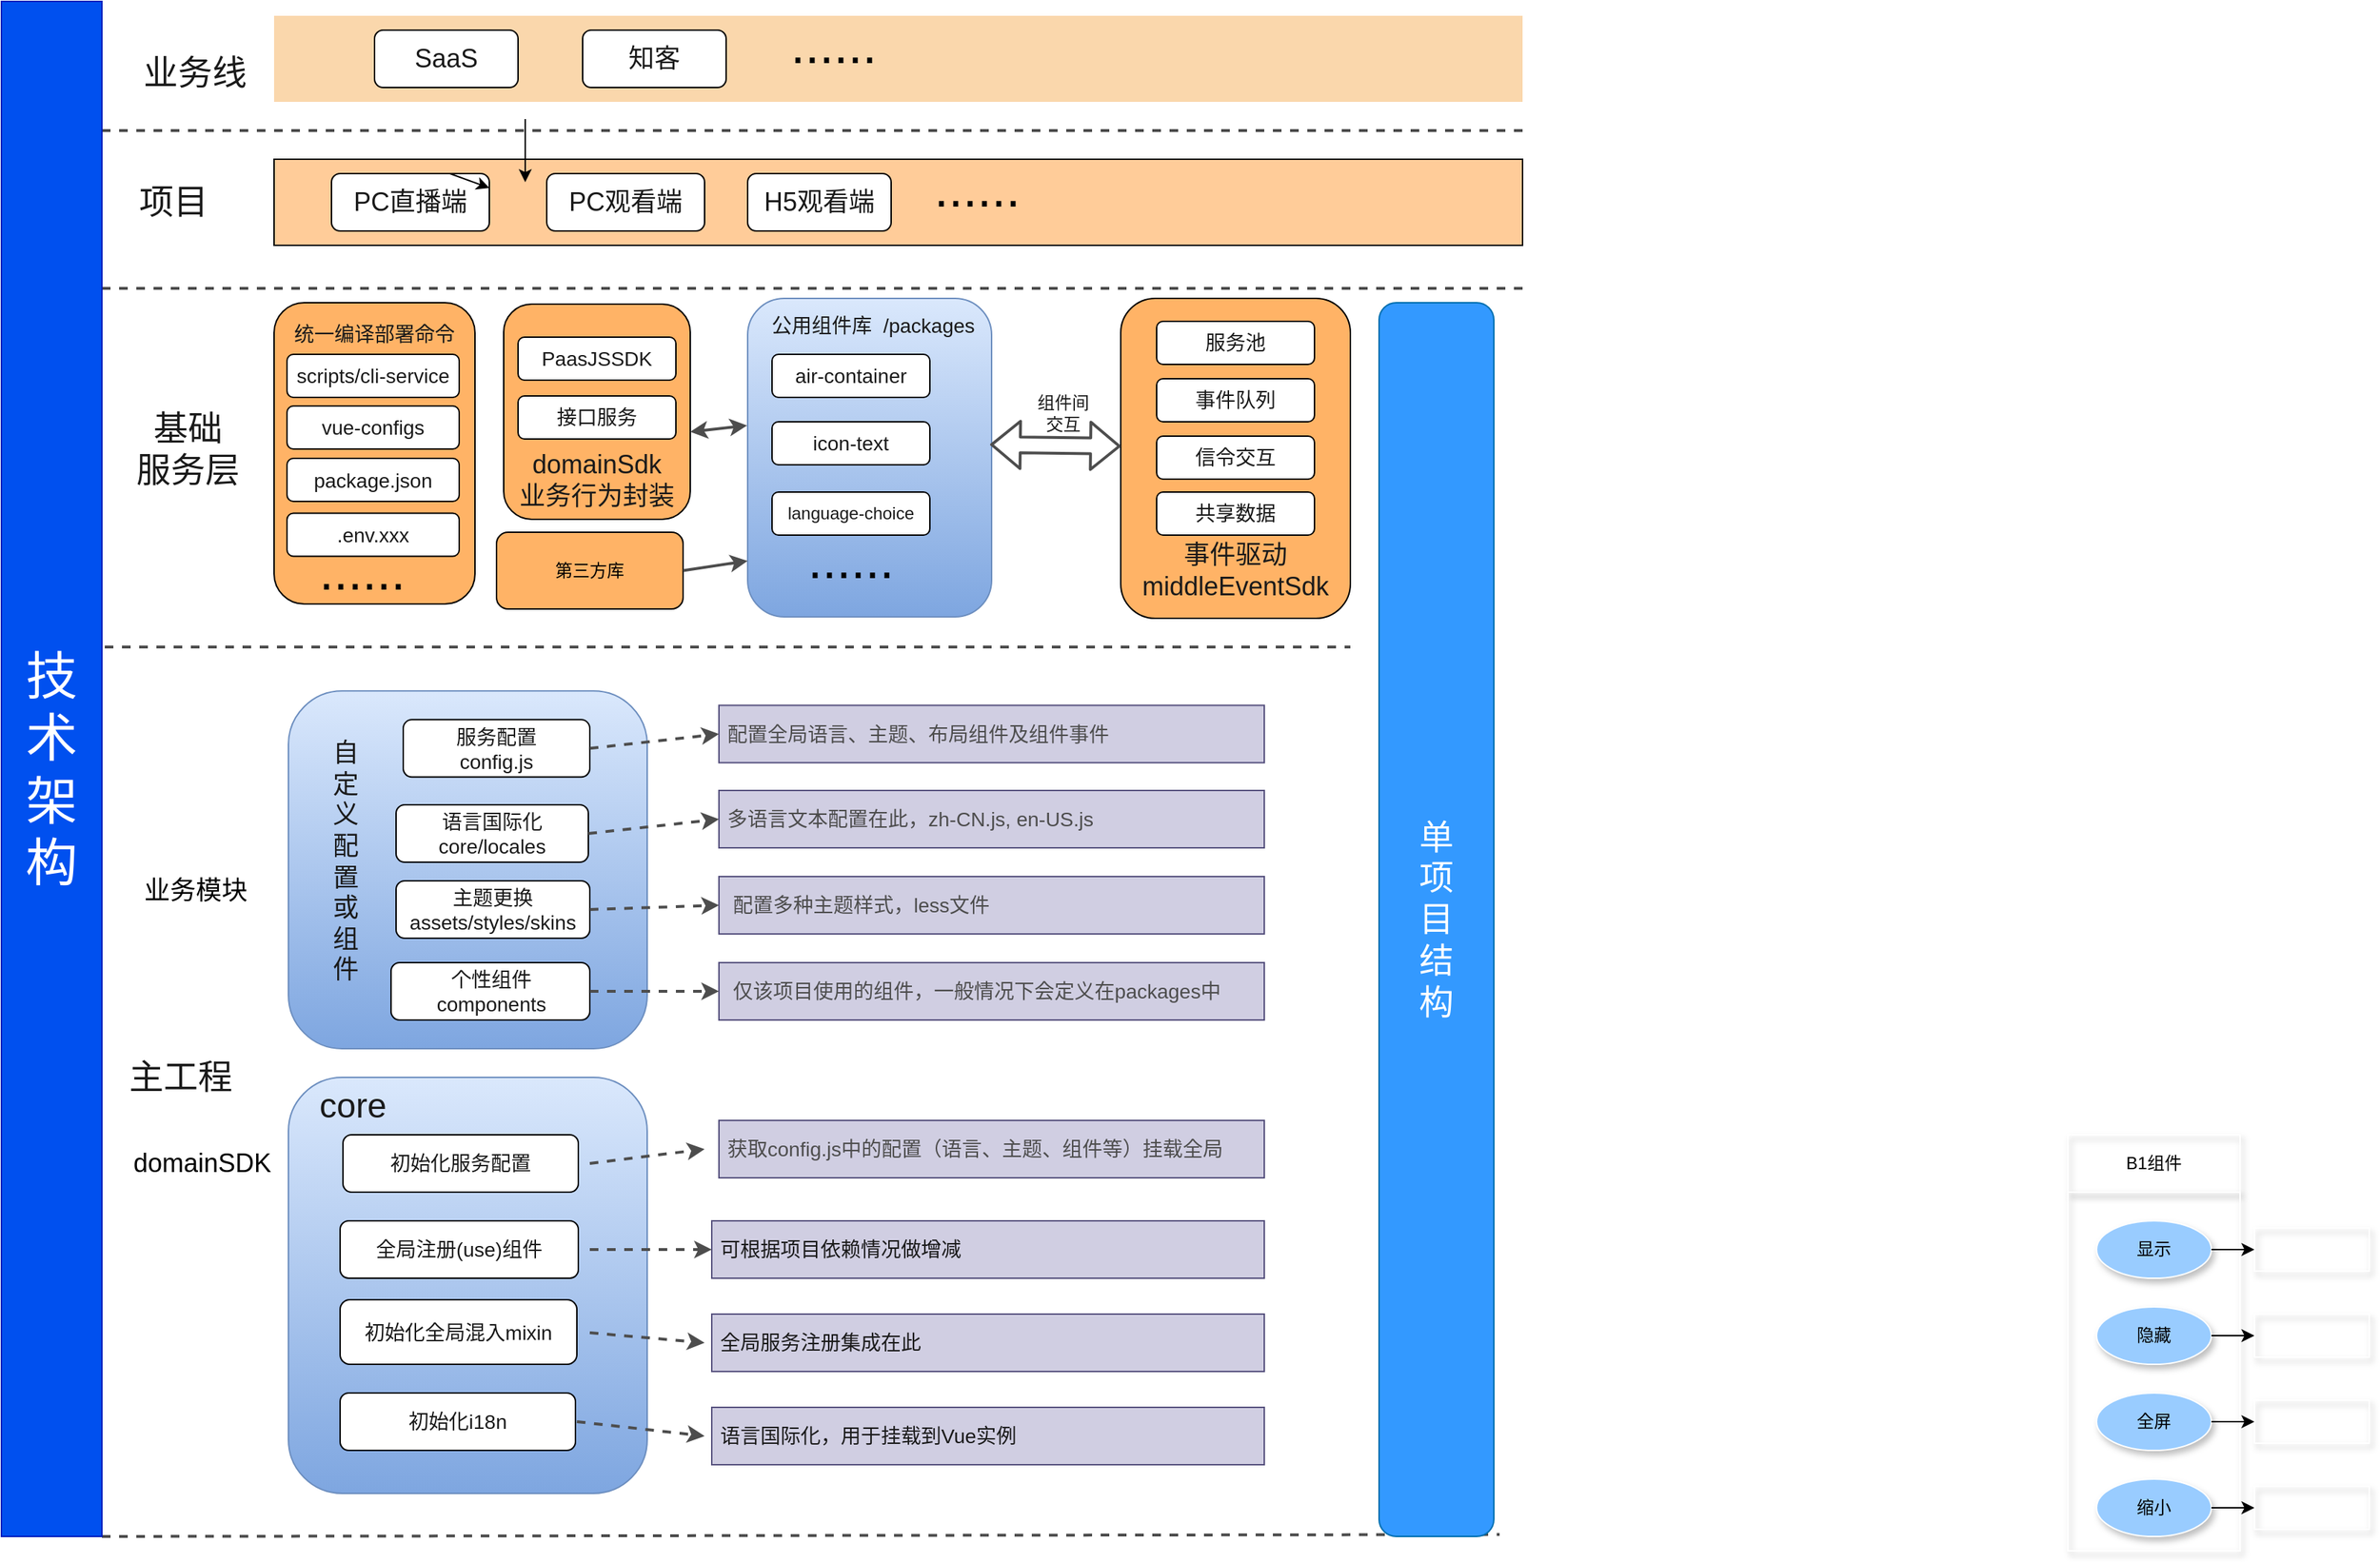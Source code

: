 <mxfile>
    <diagram id="jk-mDYcw6juqVpxIaa4l" name="第 1 页">
        <mxGraphModel dx="766" dy="554" grid="1" gridSize="10" guides="1" tooltips="1" connect="1" arrows="1" fold="1" page="1" pageScale="1" pageWidth="1920" pageHeight="1200" background="#ffffff" math="0" shadow="0">
            <root>
                <mxCell id="0"/>
                <mxCell id="1" parent="0"/>
                <mxCell id="139" value="" style="group" parent="1" vertex="1" connectable="0">
                    <mxGeometry x="1480" y="800" width="210" height="290" as="geometry"/>
                </mxCell>
                <mxCell id="64" value="B1组件" style="rounded=0;whiteSpace=wrap;html=1;shadow=1;strokeColor=#FFFFFF;fillColor=none;" parent="139" vertex="1">
                    <mxGeometry width="120" height="40" as="geometry"/>
                </mxCell>
                <mxCell id="138" value="" style="group" parent="139" vertex="1" connectable="0">
                    <mxGeometry y="40" width="210" height="250" as="geometry"/>
                </mxCell>
                <mxCell id="66" value="" style="rounded=0;whiteSpace=wrap;html=1;shadow=1;strokeColor=#FFFFFF;fillColor=none;" parent="138" vertex="1">
                    <mxGeometry width="120" height="250" as="geometry"/>
                </mxCell>
                <mxCell id="72" value="&lt;font color=&quot;#000000&quot;&gt;显示&lt;/font&gt;" style="ellipse;whiteSpace=wrap;html=1;shadow=1;strokeColor=#FFFFFF;fillColor=#99CCFF;" parent="138" vertex="1">
                    <mxGeometry x="20" y="20" width="80" height="40" as="geometry"/>
                </mxCell>
                <mxCell id="73" value="&lt;font color=&quot;#000000&quot;&gt;隐藏&lt;/font&gt;" style="ellipse;whiteSpace=wrap;html=1;shadow=1;strokeColor=#FFFFFF;fillColor=#99CCFF;" parent="138" vertex="1">
                    <mxGeometry x="20" y="80" width="80" height="40" as="geometry"/>
                </mxCell>
                <mxCell id="74" value="&lt;font color=&quot;#000000&quot;&gt;全屏&lt;/font&gt;" style="ellipse;whiteSpace=wrap;html=1;shadow=1;strokeColor=#FFFFFF;fillColor=#99CCFF;" parent="138" vertex="1">
                    <mxGeometry x="20" y="140" width="80" height="40" as="geometry"/>
                </mxCell>
                <mxCell id="92" value="&lt;font color=&quot;#000000&quot;&gt;缩小&lt;/font&gt;" style="ellipse;whiteSpace=wrap;html=1;shadow=1;strokeColor=#FFFFFF;fillColor=#99CCFF;" parent="138" vertex="1">
                    <mxGeometry x="20" y="200" width="80" height="40" as="geometry"/>
                </mxCell>
                <mxCell id="108" value="&lt;font color=&quot;#ffffff&quot;&gt;&lt;span style=&quot;font-size: 13px ; background-color: rgba(255 , 255 , 255 , 0.01)&quot;&gt;f(1)&lt;/span&gt;&lt;/font&gt;" style="rounded=0;whiteSpace=wrap;html=1;shadow=1;strokeColor=#FFFFFF;fillColor=none;" parent="138" vertex="1">
                    <mxGeometry x="130" y="25" width="80" height="30" as="geometry"/>
                </mxCell>
                <mxCell id="109" value="&lt;font color=&quot;#ffffff&quot;&gt;&lt;span style=&quot;font-size: 13px ; background-color: rgba(255 , 255 , 255 , 0.01)&quot;&gt;f(2)&lt;/span&gt;&lt;/font&gt;" style="rounded=0;whiteSpace=wrap;html=1;shadow=1;strokeColor=#FFFFFF;fillColor=none;" parent="138" vertex="1">
                    <mxGeometry x="130" y="85" width="80" height="30" as="geometry"/>
                </mxCell>
                <mxCell id="110" value="&lt;font color=&quot;#ffffff&quot;&gt;&lt;span style=&quot;font-size: 13px ; background-color: rgba(255 , 255 , 255 , 0.01)&quot;&gt;f(3)&lt;/span&gt;&lt;/font&gt;" style="rounded=0;whiteSpace=wrap;html=1;shadow=1;strokeColor=#FFFFFF;fillColor=none;" parent="138" vertex="1">
                    <mxGeometry x="130" y="145" width="80" height="30" as="geometry"/>
                </mxCell>
                <mxCell id="111" value="&lt;font color=&quot;#ffffff&quot;&gt;&lt;span style=&quot;font-size: 13px ; background-color: rgba(255 , 255 , 255 , 0.01)&quot;&gt;f(4)&lt;/span&gt;&lt;/font&gt;" style="rounded=0;whiteSpace=wrap;html=1;shadow=1;strokeColor=#FFFFFF;fillColor=none;" parent="138" vertex="1">
                    <mxGeometry x="130" y="205" width="80" height="30" as="geometry"/>
                </mxCell>
                <mxCell id="112" style="edgeStyle=none;html=1;entryX=0;entryY=0.5;entryDx=0;entryDy=0;" parent="138" target="109" edge="1">
                    <mxGeometry relative="1" as="geometry">
                        <mxPoint x="100" y="100" as="sourcePoint"/>
                    </mxGeometry>
                </mxCell>
                <mxCell id="113" style="edgeStyle=none;html=1;entryX=0;entryY=0.5;entryDx=0;entryDy=0;" parent="138" target="108" edge="1">
                    <mxGeometry relative="1" as="geometry">
                        <mxPoint x="100" y="40" as="sourcePoint"/>
                    </mxGeometry>
                </mxCell>
                <mxCell id="114" style="edgeStyle=none;html=1;entryX=0;entryY=0.5;entryDx=0;entryDy=0;" parent="138" target="110" edge="1">
                    <mxGeometry relative="1" as="geometry">
                        <mxPoint x="100" y="160" as="sourcePoint"/>
                    </mxGeometry>
                </mxCell>
                <mxCell id="115" style="edgeStyle=none;html=1;entryX=0;entryY=0.5;entryDx=0;entryDy=0;" parent="138" target="111" edge="1">
                    <mxGeometry relative="1" as="geometry">
                        <mxPoint x="100" y="220" as="sourcePoint"/>
                    </mxGeometry>
                </mxCell>
                <mxCell id="167" value="&lt;span style=&quot;font-size: 18px&quot;&gt;domainSDK&lt;/span&gt;" style="text;html=1;strokeColor=none;fillColor=none;align=center;verticalAlign=middle;whiteSpace=wrap;rounded=0;" parent="1" vertex="1">
                    <mxGeometry x="110" y="810" width="140" height="20" as="geometry"/>
                </mxCell>
                <mxCell id="173" value="&lt;font style=&quot;font-size: 18px&quot;&gt;业务模块&lt;/font&gt;" style="text;html=1;align=center;verticalAlign=middle;resizable=0;points=[];autosize=1;strokeColor=none;" parent="1" vertex="1">
                    <mxGeometry x="130" y="620" width="90" height="20" as="geometry"/>
                </mxCell>
                <mxCell id="185" value="" style="rounded=0;whiteSpace=wrap;html=1;fillColor=#fad7ac;strokeColor=none;" parent="1" vertex="1">
                    <mxGeometry x="230" y="20" width="870" height="60" as="geometry"/>
                </mxCell>
                <mxCell id="189" value="&lt;font style=&quot;font-size: 36px&quot; color=&quot;#000000&quot;&gt;......&lt;/font&gt;" style="text;html=1;strokeColor=none;fillColor=none;align=center;verticalAlign=middle;whiteSpace=wrap;rounded=0;" parent="1" vertex="1">
                    <mxGeometry x="600" y="30" width="40" height="20" as="geometry"/>
                </mxCell>
                <mxCell id="190" value="&lt;span style=&quot;font-size: 18px&quot;&gt;知客&lt;/span&gt;" style="rounded=1;whiteSpace=wrap;html=1;fontColor=#1A1A1A;fillColor=#FFFFFF;" parent="1" vertex="1">
                    <mxGeometry x="445" y="30" width="100" height="40" as="geometry"/>
                </mxCell>
                <mxCell id="191" value="&lt;span style=&quot;font-size: 18px&quot;&gt;SaaS&lt;/span&gt;" style="rounded=1;whiteSpace=wrap;html=1;fontColor=#1A1A1A;fillColor=#FFFFFF;" parent="1" vertex="1">
                    <mxGeometry x="300" y="30" width="100" height="40" as="geometry"/>
                </mxCell>
                <mxCell id="192" value="" style="rounded=0;whiteSpace=wrap;html=1;fillColor=#FFCC99;" parent="1" vertex="1">
                    <mxGeometry x="230" y="120" width="870" height="60" as="geometry"/>
                </mxCell>
                <mxCell id="198" style="edgeStyle=none;html=1;exitX=0.75;exitY=0;exitDx=0;exitDy=0;fontColor=#1A1A1A;" parent="1" source="194" edge="1">
                    <mxGeometry relative="1" as="geometry">
                        <mxPoint x="330" y="160" as="targetPoint"/>
                    </mxGeometry>
                </mxCell>
                <mxCell id="194" value="&lt;span style=&quot;font-size: 18px&quot;&gt;PC直播端&lt;/span&gt;" style="rounded=1;whiteSpace=wrap;html=1;fontColor=#1A1A1A;fillColor=#FFFFFF;" parent="1" vertex="1">
                    <mxGeometry x="270" y="130" width="110" height="40" as="geometry"/>
                </mxCell>
                <mxCell id="195" value="&lt;span style=&quot;font-size: 18px&quot;&gt;H5观看端&lt;/span&gt;" style="rounded=1;whiteSpace=wrap;html=1;fontColor=#1A1A1A;fillColor=#FFFFFF;" parent="1" vertex="1">
                    <mxGeometry x="560" y="130" width="100" height="40" as="geometry"/>
                </mxCell>
                <mxCell id="196" value="&lt;span style=&quot;font-size: 18px&quot;&gt;PC观看端&lt;/span&gt;" style="rounded=1;whiteSpace=wrap;html=1;fontColor=#1A1A1A;fillColor=#FFFFFF;" parent="1" vertex="1">
                    <mxGeometry x="420" y="130" width="110" height="40" as="geometry"/>
                </mxCell>
                <mxCell id="197" style="edgeStyle=none;html=1;exitX=0.75;exitY=0;exitDx=0;exitDy=0;entryX=1;entryY=0.25;entryDx=0;entryDy=0;fontColor=#1A1A1A;" parent="1" source="194" target="194" edge="1">
                    <mxGeometry relative="1" as="geometry"/>
                </mxCell>
                <mxCell id="200" value="" style="endArrow=classic;html=1;fontColor=#1A1A1A;" parent="1" edge="1">
                    <mxGeometry width="50" height="50" relative="1" as="geometry">
                        <mxPoint x="405" y="92" as="sourcePoint"/>
                        <mxPoint x="405" y="136" as="targetPoint"/>
                    </mxGeometry>
                </mxCell>
                <mxCell id="206" value="" style="endArrow=none;dashed=1;html=1;fontColor=#1A1A1A;" parent="1" edge="1">
                    <mxGeometry width="50" height="50" relative="1" as="geometry">
                        <mxPoint x="290" y="889.67" as="sourcePoint"/>
                        <mxPoint x="340" y="839.67" as="targetPoint"/>
                    </mxGeometry>
                </mxCell>
                <mxCell id="207" value="" style="endArrow=none;dashed=1;html=1;fontColor=#1A1A1A;" parent="1" edge="1">
                    <mxGeometry width="50" height="50" relative="1" as="geometry">
                        <mxPoint x="290" y="889.67" as="sourcePoint"/>
                        <mxPoint x="340" y="839.67" as="targetPoint"/>
                    </mxGeometry>
                </mxCell>
                <mxCell id="208" value="" style="endArrow=none;dashed=1;html=1;fontColor=#1A1A1A;strokeWidth=2;strokeColor=#4D4D4D;" parent="1" edge="1">
                    <mxGeometry width="50" height="50" relative="1" as="geometry">
                        <mxPoint x="110" y="100" as="sourcePoint"/>
                        <mxPoint x="1100" y="100" as="targetPoint"/>
                    </mxGeometry>
                </mxCell>
                <mxCell id="209" value="&lt;font style=&quot;font-size: 24px&quot;&gt;业务线&lt;/font&gt;" style="text;html=1;strokeColor=none;fillColor=none;align=center;verticalAlign=middle;whiteSpace=wrap;rounded=0;fontColor=#1A1A1A;" parent="1" vertex="1">
                    <mxGeometry x="130" y="50" width="90" height="20" as="geometry"/>
                </mxCell>
                <mxCell id="212" value="&lt;font style=&quot;font-size: 36px&quot; color=&quot;#000000&quot;&gt;......&lt;/font&gt;" style="text;html=1;strokeColor=none;fillColor=none;align=center;verticalAlign=middle;whiteSpace=wrap;rounded=0;" parent="1" vertex="1">
                    <mxGeometry x="700" y="130" width="40" height="20" as="geometry"/>
                </mxCell>
                <mxCell id="213" value="&lt;font style=&quot;font-size: 24px&quot;&gt;项目&lt;/font&gt;" style="text;html=1;strokeColor=none;fillColor=none;align=center;verticalAlign=middle;whiteSpace=wrap;rounded=0;fontColor=#1A1A1A;" parent="1" vertex="1">
                    <mxGeometry x="130" y="140" width="60" height="20" as="geometry"/>
                </mxCell>
                <mxCell id="214" value="" style="endArrow=none;dashed=1;html=1;fontColor=#1A1A1A;strokeWidth=2;strokeColor=#4D4D4D;" parent="1" edge="1">
                    <mxGeometry width="50" height="50" relative="1" as="geometry">
                        <mxPoint x="110" y="210" as="sourcePoint"/>
                        <mxPoint x="1100" y="210" as="targetPoint"/>
                    </mxGeometry>
                </mxCell>
                <mxCell id="215" value="" style="rounded=1;whiteSpace=wrap;html=1;fillColor=#dae8fc;gradientColor=#7ea6e0;strokeColor=#6c8ebf;" parent="1" vertex="1">
                    <mxGeometry x="560" y="217" width="170" height="222" as="geometry"/>
                </mxCell>
                <mxCell id="223" value="" style="endArrow=none;dashed=1;html=1;fontColor=#1A1A1A;strokeWidth=2;strokeColor=#4D4D4D;" parent="1" edge="1">
                    <mxGeometry width="50" height="50" relative="1" as="geometry">
                        <mxPoint x="100" y="460" as="sourcePoint"/>
                        <mxPoint x="980" y="460" as="targetPoint"/>
                    </mxGeometry>
                </mxCell>
                <mxCell id="224" value="&lt;font style=&quot;font-size: 24px&quot;&gt;基础&lt;br&gt;服务层&lt;/font&gt;" style="text;html=1;strokeColor=none;fillColor=none;align=center;verticalAlign=middle;whiteSpace=wrap;rounded=0;fontColor=#1A1A1A;" parent="1" vertex="1">
                    <mxGeometry x="120" y="292" width="100" height="60" as="geometry"/>
                </mxCell>
                <mxCell id="227" value="" style="rounded=1;whiteSpace=wrap;html=1;fillColor=#FFB366;" parent="1" vertex="1">
                    <mxGeometry x="230" y="220" width="140" height="210" as="geometry"/>
                </mxCell>
                <mxCell id="225" value="&lt;font style=&quot;font-size: 14px&quot;&gt;公用组件库&amp;nbsp; /packages&lt;/font&gt;" style="text;html=1;strokeColor=none;fillColor=none;align=center;verticalAlign=middle;whiteSpace=wrap;rounded=0;fontColor=#1A1A1A;" parent="1" vertex="1">
                    <mxGeometry x="570" y="226" width="155" height="20" as="geometry"/>
                </mxCell>
                <mxCell id="219" value="&lt;font style=&quot;font-size: 14px&quot;&gt;scripts/cli-service&lt;/font&gt;" style="rounded=1;whiteSpace=wrap;html=1;fontColor=#1A1A1A;fillColor=#FFFFFF;" parent="1" vertex="1">
                    <mxGeometry x="239" y="256" width="120" height="30" as="geometry"/>
                </mxCell>
                <mxCell id="228" value="&lt;font style=&quot;font-size: 14px&quot;&gt;统一编译部署命令&lt;/font&gt;" style="text;html=1;strokeColor=none;fillColor=none;align=center;verticalAlign=middle;whiteSpace=wrap;rounded=0;fontColor=#1A1A1A;" parent="1" vertex="1">
                    <mxGeometry x="241" y="233" width="118" height="17" as="geometry"/>
                </mxCell>
                <mxCell id="237" value="" style="rounded=1;whiteSpace=wrap;html=1;fillColor=#dae8fc;gradientColor=#7ea6e0;strokeColor=#6c8ebf;" parent="1" vertex="1">
                    <mxGeometry x="240" y="760" width="250" height="290" as="geometry"/>
                </mxCell>
                <mxCell id="244" value="&lt;font style=&quot;font-size: 24px&quot;&gt;主工程&lt;/font&gt;" style="text;html=1;strokeColor=none;fillColor=none;align=center;verticalAlign=middle;whiteSpace=wrap;rounded=0;fontColor=#1A1A1A;" parent="1" vertex="1">
                    <mxGeometry x="120" y="750" width="90" height="20" as="geometry"/>
                </mxCell>
                <mxCell id="245" value="" style="endArrow=none;dashed=1;html=1;fontColor=#1A1A1A;strokeWidth=2;strokeColor=#4D4D4D;exitX=1;exitY=1;exitDx=0;exitDy=0;" parent="1" source="328" edge="1">
                    <mxGeometry width="50" height="50" relative="1" as="geometry">
                        <mxPoint x="144" y="1078.67" as="sourcePoint"/>
                        <mxPoint x="1084" y="1078.67" as="targetPoint"/>
                    </mxGeometry>
                </mxCell>
                <mxCell id="246" value="&lt;font style=&quot;font-size: 24px&quot;&gt;单&lt;br&gt;项&lt;br&gt;目&lt;br&gt;结&lt;br&gt;构&lt;/font&gt;" style="rounded=1;whiteSpace=wrap;html=1;fontColor=#ffffff;strokeColor=#006EAF;fontSize=24;fillColor=#3399FF;" parent="1" vertex="1">
                    <mxGeometry x="1000" y="220" width="80" height="860" as="geometry"/>
                </mxCell>
                <mxCell id="248" value="" style="rounded=1;whiteSpace=wrap;html=1;fillColor=#FFB366;" parent="1" vertex="1">
                    <mxGeometry x="390" y="221" width="130" height="150" as="geometry"/>
                </mxCell>
                <mxCell id="250" value="&lt;font style=&quot;font-size: 18px&quot;&gt;domainSdk&lt;br&gt;业务行为封装&lt;/font&gt;" style="text;html=1;strokeColor=none;fillColor=none;align=center;verticalAlign=middle;whiteSpace=wrap;rounded=0;fontColor=#1A1A1A;" parent="1" vertex="1">
                    <mxGeometry x="395" y="324" width="120" height="39" as="geometry"/>
                </mxCell>
                <mxCell id="255" value="" style="rounded=1;whiteSpace=wrap;html=1;fillColor=#FFB366;" parent="1" vertex="1">
                    <mxGeometry x="820" y="217" width="160" height="223" as="geometry"/>
                </mxCell>
                <mxCell id="256" value="&lt;font style=&quot;font-size: 18px&quot;&gt;事件驱动middleEventSdk&lt;/font&gt;" style="text;html=1;strokeColor=none;fillColor=none;align=center;verticalAlign=middle;whiteSpace=wrap;rounded=0;fontColor=#1A1A1A;" parent="1" vertex="1">
                    <mxGeometry x="825" y="388.25" width="150" height="37" as="geometry"/>
                </mxCell>
                <mxCell id="263" value="&lt;font style=&quot;font-size: 24px&quot;&gt;core&lt;/font&gt;" style="text;html=1;strokeColor=none;fillColor=none;align=center;verticalAlign=middle;whiteSpace=wrap;rounded=0;fontColor=#1A1A1A;" parent="1" vertex="1">
                    <mxGeometry x="240" y="770" width="90" height="20" as="geometry"/>
                </mxCell>
                <mxCell id="267" value="&lt;span style=&quot;color: rgba(0 , 0 , 0 , 0) ; font-family: monospace ; font-size: 0px&quot;&gt;%3CmxGraphModel%3E%3Croot%3E%3CmxCell%20id%3D%220%22%2F%3E%3CmxCell%20id%3D%221%22%20parent%3D%220%22%2F%3E%3CmxCell%20id%3D%222%22%20value%3D%22%26lt%3Bfont%20style%3D%26quot%3Bfont-size%3A%2018px%26quot%3B%26gt%3Bconfig.js%26lt%3B%2Ffont%26gt%3B%22%20style%3D%22rounded%3D1%3BwhiteSpace%3Dwrap%3Bhtml%3D1%3BfontColor%3D%231A1A1A%3BfillColor%3D%23FFFFFF%3B%22%20vertex%3D%221%22%20parent%3D%221%22%3E%3CmxGeometry%20x%3D%22223%22%20y%3D%22530.0%22%20width%3D%22100%22%20height%3D%2235%22%20as%3D%22geometry%22%2F%3E%3C%2FmxCell%3E%3C%2Froot%3E%3C%2FmxGraphModel%3E&lt;/span&gt;" style="rounded=1;whiteSpace=wrap;html=1;fillColor=#dae8fc;gradientColor=#7ea6e0;strokeColor=#6c8ebf;" parent="1" vertex="1">
                    <mxGeometry x="240" y="490.66" width="250" height="249.34" as="geometry"/>
                </mxCell>
                <mxCell id="264" value="&lt;font style=&quot;font-size: 14px&quot;&gt;服务配置&lt;br&gt;config.js&lt;/font&gt;" style="rounded=1;whiteSpace=wrap;html=1;fontColor=#1A1A1A;fillColor=#FFFFFF;" parent="1" vertex="1">
                    <mxGeometry x="320" y="510.66" width="130" height="40" as="geometry"/>
                </mxCell>
                <mxCell id="269" value="&lt;font style=&quot;font-size: 18px&quot;&gt;自定义配置或组件&lt;/font&gt;" style="text;html=1;strokeColor=none;fillColor=none;align=center;verticalAlign=middle;whiteSpace=wrap;rounded=0;fontColor=#1A1A1A;" parent="1" vertex="1">
                    <mxGeometry x="263" y="510" width="34" height="200" as="geometry"/>
                </mxCell>
                <mxCell id="273" value="&lt;span style=&quot;font-size: 14px&quot;&gt;初始化服务配置&lt;/span&gt;" style="rounded=1;whiteSpace=wrap;html=1;fontColor=#1A1A1A;fillColor=#FFFFFF;" parent="1" vertex="1">
                    <mxGeometry x="278" y="800" width="164" height="40" as="geometry"/>
                </mxCell>
                <mxCell id="274" value="&lt;span style=&quot;font-size: 14px&quot;&gt;全局注册(use)组件&lt;br&gt;&lt;/span&gt;" style="rounded=1;whiteSpace=wrap;html=1;fontColor=#1A1A1A;fillColor=#FFFFFF;align=center;" parent="1" vertex="1">
                    <mxGeometry x="276" y="860" width="166" height="40" as="geometry"/>
                </mxCell>
                <mxCell id="275" value="&lt;span style=&quot;font-size: 14px&quot;&gt;初始化全局混入mixin&lt;/span&gt;&lt;span style=&quot;font-size: 14px&quot;&gt;&lt;br&gt;&lt;/span&gt;" style="rounded=1;whiteSpace=wrap;html=1;fontColor=#1A1A1A;fillColor=#FFFFFF;" parent="1" vertex="1">
                    <mxGeometry x="276" y="915" width="165" height="45" as="geometry"/>
                </mxCell>
                <mxCell id="276" value="&lt;font style=&quot;font-size: 14px&quot;&gt;语言国际化&lt;br&gt;core/locales&lt;/font&gt;" style="rounded=1;whiteSpace=wrap;html=1;fontColor=#1A1A1A;fillColor=#FFFFFF;" parent="1" vertex="1">
                    <mxGeometry x="315" y="570" width="134" height="40" as="geometry"/>
                </mxCell>
                <mxCell id="277" value="&lt;span style=&quot;font-size: 14px&quot;&gt;主题更换&lt;br&gt;assets/styles/skins&lt;br&gt;&lt;/span&gt;" style="rounded=1;whiteSpace=wrap;html=1;fontColor=#1A1A1A;fillColor=#FFFFFF;" parent="1" vertex="1">
                    <mxGeometry x="315" y="623" width="135" height="40" as="geometry"/>
                </mxCell>
                <mxCell id="279" value="&lt;span style=&quot;font-size: 14px&quot;&gt;初始化i18n&lt;br&gt;&lt;/span&gt;" style="rounded=1;whiteSpace=wrap;html=1;fontColor=#1A1A1A;fillColor=#FFFFFF;" parent="1" vertex="1">
                    <mxGeometry x="276" y="980" width="164" height="40" as="geometry"/>
                </mxCell>
                <mxCell id="283" value="&lt;span style=&quot;font-size: 14px&quot;&gt;个性组件&lt;br&gt;components&lt;br&gt;&lt;/span&gt;" style="rounded=1;whiteSpace=wrap;html=1;fontColor=#1A1A1A;fillColor=#FFFFFF;" parent="1" vertex="1">
                    <mxGeometry x="311.5" y="680" width="138.5" height="40" as="geometry"/>
                </mxCell>
                <mxCell id="288" value="&lt;font color=&quot;#4d4d4d&quot; style=&quot;font-size: 14px&quot;&gt;&amp;nbsp;配置全局语言、主题、布局组件及组件事件&lt;/font&gt;" style="rounded=0;whiteSpace=wrap;html=1;fillColor=#d0cee2;strokeColor=#56517e;align=left;" parent="1" vertex="1">
                    <mxGeometry x="540" y="500.66" width="380" height="40" as="geometry"/>
                </mxCell>
                <mxCell id="289" value="&lt;font color=&quot;#4d4d4d&quot;&gt;&lt;span style=&quot;font-size: 14px&quot;&gt;&amp;nbsp;多语言文本配置在此，zh-CN.js, en-US.js&lt;/span&gt;&lt;/font&gt;" style="rounded=0;whiteSpace=wrap;html=1;fillColor=#d0cee2;strokeColor=#56517e;align=left;" parent="1" vertex="1">
                    <mxGeometry x="540" y="560" width="380" height="40" as="geometry"/>
                </mxCell>
                <mxCell id="290" value="&lt;font color=&quot;#4d4d4d&quot; style=&quot;font-size: 14px&quot;&gt;&amp;nbsp; 配置多种主题样式，less文件&lt;/font&gt;" style="rounded=0;whiteSpace=wrap;html=1;fillColor=#d0cee2;strokeColor=#56517e;align=left;" parent="1" vertex="1">
                    <mxGeometry x="540" y="620" width="380" height="40" as="geometry"/>
                </mxCell>
                <mxCell id="291" value="&lt;font color=&quot;#4d4d4d&quot;&gt;&lt;span style=&quot;font-size: 14px&quot;&gt;&amp;nbsp; 仅该项目使用的组件，一般情况下会定义在packages中&lt;/span&gt;&lt;/font&gt;" style="rounded=0;whiteSpace=wrap;html=1;fillColor=#d0cee2;strokeColor=#56517e;align=left;" parent="1" vertex="1">
                    <mxGeometry x="540" y="680" width="380" height="40" as="geometry"/>
                </mxCell>
                <mxCell id="294" value="" style="endArrow=classic;html=1;dashed=1;fontColor=#1A1A1A;strokeColor=#4D4D4D;strokeWidth=2;exitX=1;exitY=0.5;exitDx=0;exitDy=0;entryX=0;entryY=0.5;entryDx=0;entryDy=0;" parent="1" source="264" target="288" edge="1">
                    <mxGeometry width="50" height="50" relative="1" as="geometry">
                        <mxPoint x="450" y="570" as="sourcePoint"/>
                        <mxPoint x="510" y="520" as="targetPoint"/>
                    </mxGeometry>
                </mxCell>
                <mxCell id="295" value="" style="endArrow=classic;html=1;dashed=1;fontColor=#1A1A1A;strokeColor=#4D4D4D;strokeWidth=2;exitX=1;exitY=0.5;exitDx=0;exitDy=0;entryX=0;entryY=0.5;entryDx=0;entryDy=0;" parent="1" source="276" target="289" edge="1">
                    <mxGeometry width="50" height="50" relative="1" as="geometry">
                        <mxPoint x="450" y="630" as="sourcePoint"/>
                        <mxPoint x="500" y="580" as="targetPoint"/>
                    </mxGeometry>
                </mxCell>
                <mxCell id="296" value="" style="endArrow=classic;html=1;dashed=1;fontColor=#1A1A1A;strokeColor=#4D4D4D;strokeWidth=2;exitX=1;exitY=0.5;exitDx=0;exitDy=0;entryX=0;entryY=0.5;entryDx=0;entryDy=0;" parent="1" source="277" target="290" edge="1">
                    <mxGeometry width="50" height="50" relative="1" as="geometry">
                        <mxPoint x="450" y="650" as="sourcePoint"/>
                        <mxPoint x="530" y="640" as="targetPoint"/>
                    </mxGeometry>
                </mxCell>
                <mxCell id="297" value="" style="endArrow=classic;html=1;dashed=1;fontColor=#1A1A1A;strokeColor=#4D4D4D;strokeWidth=2;exitX=1;exitY=0.5;exitDx=0;exitDy=0;" parent="1" source="283" edge="1">
                    <mxGeometry width="50" height="50" relative="1" as="geometry">
                        <mxPoint x="450" y="720" as="sourcePoint"/>
                        <mxPoint x="540" y="700" as="targetPoint"/>
                    </mxGeometry>
                </mxCell>
                <mxCell id="298" value="&lt;font color=&quot;#4d4d4d&quot; style=&quot;font-size: 14px&quot;&gt;&amp;nbsp;获取config.js中的配置（&lt;/font&gt;&lt;span style=&quot;color: rgb(77 , 77 , 77) ; font-size: 14px&quot;&gt;语言、主题、组件等&lt;/span&gt;&lt;font color=&quot;#4d4d4d&quot; style=&quot;font-size: 14px&quot;&gt;）挂载全局&amp;nbsp;&lt;/font&gt;" style="rounded=0;whiteSpace=wrap;html=1;fillColor=#d0cee2;strokeColor=#56517e;align=left;" parent="1" vertex="1">
                    <mxGeometry x="540" y="790" width="380" height="40" as="geometry"/>
                </mxCell>
                <mxCell id="300" value="" style="endArrow=classic;html=1;dashed=1;fontColor=#1A1A1A;strokeColor=#4D4D4D;strokeWidth=2;" parent="1" edge="1">
                    <mxGeometry width="50" height="50" relative="1" as="geometry">
                        <mxPoint x="450" y="820" as="sourcePoint"/>
                        <mxPoint x="530" y="810" as="targetPoint"/>
                    </mxGeometry>
                </mxCell>
                <mxCell id="301" value="&lt;span style=&quot;color: rgb(26 , 26 , 26) ; font-size: 14px ; text-align: center&quot;&gt;&amp;nbsp;可根据项目依赖情况做增减&lt;/span&gt;" style="rounded=0;whiteSpace=wrap;html=1;fillColor=#d0cee2;strokeColor=#56517e;align=left;" parent="1" vertex="1">
                    <mxGeometry x="535" y="860" width="385" height="40" as="geometry"/>
                </mxCell>
                <mxCell id="303" value="" style="endArrow=classic;html=1;dashed=1;fontColor=#1A1A1A;strokeColor=#4D4D4D;strokeWidth=2;entryX=0;entryY=0.5;entryDx=0;entryDy=0;" parent="1" target="301" edge="1">
                    <mxGeometry width="50" height="50" relative="1" as="geometry">
                        <mxPoint x="450" y="880" as="sourcePoint"/>
                        <mxPoint x="530" y="890" as="targetPoint"/>
                    </mxGeometry>
                </mxCell>
                <mxCell id="304" value="&lt;span style=&quot;color: rgb(26 , 26 , 26) ; font-size: 14px ; text-align: center&quot;&gt;&amp;nbsp;全局服务注册集成在此&lt;/span&gt;" style="rounded=0;whiteSpace=wrap;html=1;fillColor=#d0cee2;strokeColor=#56517e;align=left;" parent="1" vertex="1">
                    <mxGeometry x="535" y="925" width="385" height="40" as="geometry"/>
                </mxCell>
                <mxCell id="305" value="" style="endArrow=classic;html=1;dashed=1;fontColor=#1A1A1A;strokeColor=#4D4D4D;strokeWidth=2;" parent="1" edge="1">
                    <mxGeometry width="50" height="50" relative="1" as="geometry">
                        <mxPoint x="450" y="938" as="sourcePoint"/>
                        <mxPoint x="530" y="945" as="targetPoint"/>
                    </mxGeometry>
                </mxCell>
                <mxCell id="306" value="&lt;div style=&quot;text-align: center&quot;&gt;&lt;font color=&quot;#1a1a1a&quot;&gt;&lt;span style=&quot;font-size: 14px&quot;&gt;&amp;nbsp;语言国际化，用于挂载到Vue实例&lt;/span&gt;&lt;/font&gt;&lt;/div&gt;" style="rounded=0;whiteSpace=wrap;html=1;fillColor=#d0cee2;strokeColor=#56517e;align=left;" parent="1" vertex="1">
                    <mxGeometry x="535" y="990" width="385" height="40" as="geometry"/>
                </mxCell>
                <mxCell id="307" value="" style="endArrow=classic;html=1;dashed=1;fontColor=#1A1A1A;strokeColor=#4D4D4D;strokeWidth=2;" parent="1" edge="1">
                    <mxGeometry width="50" height="50" relative="1" as="geometry">
                        <mxPoint x="441" y="1000" as="sourcePoint"/>
                        <mxPoint x="530" y="1010" as="targetPoint"/>
                    </mxGeometry>
                </mxCell>
                <mxCell id="309" value="&lt;span style=&quot;font-size: 14px&quot;&gt;PaasJSSDK&lt;/span&gt;" style="rounded=1;whiteSpace=wrap;html=1;fontColor=#1A1A1A;fillColor=#FFFFFF;" parent="1" vertex="1">
                    <mxGeometry x="400" y="244.0" width="110" height="30" as="geometry"/>
                </mxCell>
                <mxCell id="310" value="&lt;span style=&quot;font-size: 14px&quot;&gt;接口服务&lt;/span&gt;" style="rounded=1;whiteSpace=wrap;html=1;fontColor=#1A1A1A;fillColor=#FFFFFF;" parent="1" vertex="1">
                    <mxGeometry x="400" y="285.0" width="110" height="30" as="geometry"/>
                </mxCell>
                <mxCell id="320" value="&lt;span style=&quot;font-size: 14px&quot;&gt;事件队列&lt;/span&gt;" style="rounded=1;whiteSpace=wrap;html=1;fontColor=#1A1A1A;fillColor=#FFFFFF;" parent="1" vertex="1">
                    <mxGeometry x="845" y="273" width="110" height="30" as="geometry"/>
                </mxCell>
                <mxCell id="321" value="&lt;span style=&quot;font-size: 14px&quot;&gt;服务池&lt;/span&gt;" style="rounded=1;whiteSpace=wrap;html=1;fontColor=#1A1A1A;fillColor=#FFFFFF;" parent="1" vertex="1">
                    <mxGeometry x="845" y="233" width="110" height="30" as="geometry"/>
                </mxCell>
                <mxCell id="322" value="&lt;span style=&quot;font-size: 14px&quot;&gt;信令交互&lt;/span&gt;" style="rounded=1;whiteSpace=wrap;html=1;fontColor=#1A1A1A;fillColor=#FFFFFF;" parent="1" vertex="1">
                    <mxGeometry x="845" y="313" width="110" height="30" as="geometry"/>
                </mxCell>
                <mxCell id="328" value="&lt;font style=&quot;font-size: 36px&quot;&gt;技&lt;br&gt;术&lt;br&gt;架&lt;br&gt;构&lt;/font&gt;" style="rounded=0;whiteSpace=wrap;html=1;fontColor=#ffffff;fillColor=#0050ef;align=center;strokeColor=#001DBC;" parent="1" vertex="1">
                    <mxGeometry x="40" y="10" width="70" height="1070" as="geometry"/>
                </mxCell>
                <mxCell id="332" value="&lt;font style=&quot;font-size: 14px&quot;&gt;air-container&lt;/font&gt;" style="rounded=1;whiteSpace=wrap;html=1;fontColor=#1A1A1A;fillColor=#FFFFFF;" parent="1" vertex="1">
                    <mxGeometry x="577" y="256" width="110" height="30" as="geometry"/>
                </mxCell>
                <mxCell id="333" value="&lt;font style=&quot;font-size: 14px&quot;&gt;icon-text&lt;/font&gt;" style="rounded=1;whiteSpace=wrap;html=1;fontColor=#1A1A1A;fillColor=#FFFFFF;" parent="1" vertex="1">
                    <mxGeometry x="577" y="303" width="110" height="30" as="geometry"/>
                </mxCell>
                <mxCell id="336" value="language-choice" style="rounded=1;whiteSpace=wrap;html=1;fontColor=#1A1A1A;fillColor=#FFFFFF;" parent="1" vertex="1">
                    <mxGeometry x="577" y="352" width="110" height="30" as="geometry"/>
                </mxCell>
                <mxCell id="339" value="&lt;font style=&quot;font-size: 36px&quot; color=&quot;#000000&quot;&gt;......&lt;/font&gt;" style="text;html=1;strokeColor=none;fillColor=none;align=center;verticalAlign=middle;whiteSpace=wrap;rounded=0;" parent="1" vertex="1">
                    <mxGeometry x="612" y="389" width="40" height="20" as="geometry"/>
                </mxCell>
                <mxCell id="340" value="" style="shape=flexArrow;endArrow=classic;startArrow=classic;html=1;fontColor=#1A1A1A;strokeColor=#4D4D4D;strokeWidth=2;exitX=0.994;exitY=0.459;exitDx=0;exitDy=0;exitPerimeter=0;" parent="1" source="215" edge="1">
                    <mxGeometry width="100" height="100" relative="1" as="geometry">
                        <mxPoint x="740" y="320" as="sourcePoint"/>
                        <mxPoint x="820" y="320" as="targetPoint"/>
                    </mxGeometry>
                </mxCell>
                <mxCell id="341" value="&lt;font color=&quot;#000000&quot;&gt;第三方库&lt;/font&gt;" style="rounded=1;whiteSpace=wrap;html=1;fillColor=#FFB366;strokeColor=#000000;" parent="1" vertex="1">
                    <mxGeometry x="385" y="380" width="130" height="53.5" as="geometry"/>
                </mxCell>
                <mxCell id="343" value="组件间交互" style="text;html=1;strokeColor=none;fillColor=none;align=center;verticalAlign=middle;whiteSpace=wrap;rounded=0;fontColor=#1A1A1A;" parent="1" vertex="1">
                    <mxGeometry x="760" y="280" width="40" height="34" as="geometry"/>
                </mxCell>
                <mxCell id="345" value="&lt;span style=&quot;font-size: 14px&quot;&gt;共享数据&lt;/span&gt;" style="rounded=1;whiteSpace=wrap;html=1;fontColor=#1A1A1A;fillColor=#FFFFFF;" parent="1" vertex="1">
                    <mxGeometry x="845" y="352" width="110" height="30" as="geometry"/>
                </mxCell>
                <mxCell id="346" value="" style="endArrow=classic;startArrow=classic;html=1;fontColor=#1A1A1A;strokeColor=#4D4D4D;strokeWidth=2;entryX=-0.002;entryY=0.399;entryDx=0;entryDy=0;entryPerimeter=0;" parent="1" target="215" edge="1">
                    <mxGeometry width="50" height="50" relative="1" as="geometry">
                        <mxPoint x="520" y="310" as="sourcePoint"/>
                        <mxPoint x="570" y="290" as="targetPoint"/>
                    </mxGeometry>
                </mxCell>
                <mxCell id="347" value="" style="endArrow=classic;html=1;fontColor=#1A1A1A;strokeColor=#4D4D4D;strokeWidth=2;exitX=1;exitY=0.5;exitDx=0;exitDy=0;" parent="1" source="341" edge="1">
                    <mxGeometry width="50" height="50" relative="1" as="geometry">
                        <mxPoint x="510" y="450" as="sourcePoint"/>
                        <mxPoint x="560" y="400" as="targetPoint"/>
                    </mxGeometry>
                </mxCell>
                <mxCell id="348" value="&lt;span style=&quot;font-size: 14px&quot;&gt;vue-configs&lt;/span&gt;" style="rounded=1;whiteSpace=wrap;html=1;fontColor=#1A1A1A;fillColor=#FFFFFF;" parent="1" vertex="1">
                    <mxGeometry x="239" y="292" width="120" height="30" as="geometry"/>
                </mxCell>
                <mxCell id="350" value="&lt;span style=&quot;font-size: 14px&quot;&gt;package.json&lt;/span&gt;" style="rounded=1;whiteSpace=wrap;html=1;fontColor=#1A1A1A;fillColor=#FFFFFF;" parent="1" vertex="1">
                    <mxGeometry x="239" y="328.5" width="120" height="30" as="geometry"/>
                </mxCell>
                <mxCell id="353" value="&lt;span style=&quot;font-size: 14px&quot;&gt;.env.xxx&lt;/span&gt;" style="rounded=1;whiteSpace=wrap;html=1;fontColor=#1A1A1A;fillColor=#FFFFFF;" parent="1" vertex="1">
                    <mxGeometry x="239" y="366.75" width="120" height="30" as="geometry"/>
                </mxCell>
                <mxCell id="354" value="&lt;font style=&quot;font-size: 36px&quot; color=&quot;#000000&quot;&gt;......&lt;/font&gt;" style="text;html=1;strokeColor=none;fillColor=none;align=center;verticalAlign=middle;whiteSpace=wrap;rounded=0;" parent="1" vertex="1">
                    <mxGeometry x="271.5" y="396.75" width="38.5" height="20" as="geometry"/>
                </mxCell>
            </root>
        </mxGraphModel>
    </diagram>
</mxfile>
